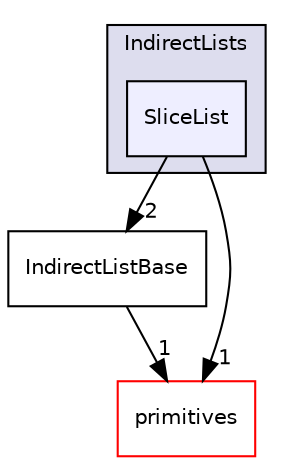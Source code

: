 digraph "src/OpenFOAM/containers/IndirectLists/SliceList" {
  bgcolor=transparent;
  compound=true
  node [ fontsize="10", fontname="Helvetica"];
  edge [ labelfontsize="10", labelfontname="Helvetica"];
  subgraph clusterdir_f1bdd3e1864452c4a43cb0467c28790d {
    graph [ bgcolor="#ddddee", pencolor="black", label="IndirectLists" fontname="Helvetica", fontsize="10", URL="dir_f1bdd3e1864452c4a43cb0467c28790d.html"]
  dir_e99f3d900e7777afb7ca970763740d53 [shape=box, label="SliceList", style="filled", fillcolor="#eeeeff", pencolor="black", URL="dir_e99f3d900e7777afb7ca970763740d53.html"];
  }
  dir_b6d864aa83b143921cd56344048f098a [shape=box label="IndirectListBase" URL="dir_b6d864aa83b143921cd56344048f098a.html"];
  dir_3e50f45338116b169052b428016851aa [shape=box label="primitives" color="red" URL="dir_3e50f45338116b169052b428016851aa.html"];
  dir_b6d864aa83b143921cd56344048f098a->dir_3e50f45338116b169052b428016851aa [headlabel="1", labeldistance=1.5 headhref="dir_002184_002628.html"];
  dir_e99f3d900e7777afb7ca970763740d53->dir_b6d864aa83b143921cd56344048f098a [headlabel="2", labeldistance=1.5 headhref="dir_002185_002184.html"];
  dir_e99f3d900e7777afb7ca970763740d53->dir_3e50f45338116b169052b428016851aa [headlabel="1", labeldistance=1.5 headhref="dir_002185_002628.html"];
}
